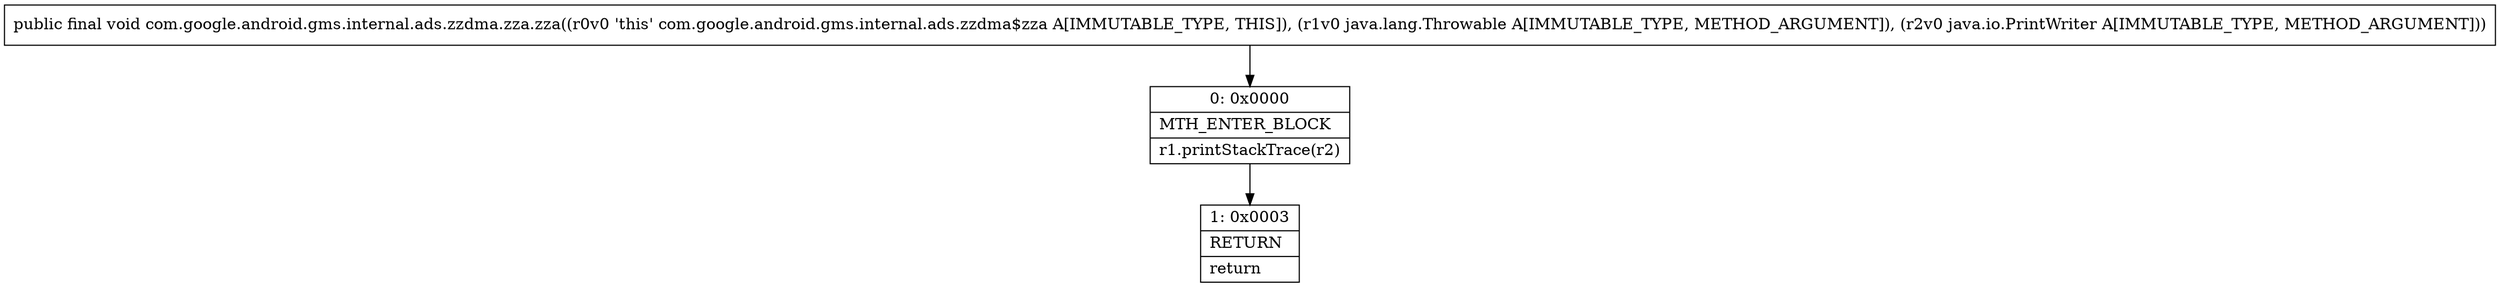 digraph "CFG forcom.google.android.gms.internal.ads.zzdma.zza.zza(Ljava\/lang\/Throwable;Ljava\/io\/PrintWriter;)V" {
Node_0 [shape=record,label="{0\:\ 0x0000|MTH_ENTER_BLOCK\l|r1.printStackTrace(r2)\l}"];
Node_1 [shape=record,label="{1\:\ 0x0003|RETURN\l|return\l}"];
MethodNode[shape=record,label="{public final void com.google.android.gms.internal.ads.zzdma.zza.zza((r0v0 'this' com.google.android.gms.internal.ads.zzdma$zza A[IMMUTABLE_TYPE, THIS]), (r1v0 java.lang.Throwable A[IMMUTABLE_TYPE, METHOD_ARGUMENT]), (r2v0 java.io.PrintWriter A[IMMUTABLE_TYPE, METHOD_ARGUMENT])) }"];
MethodNode -> Node_0;
Node_0 -> Node_1;
}

